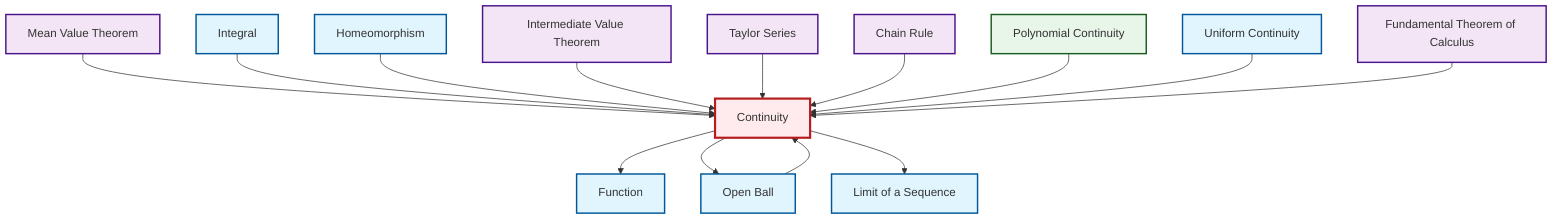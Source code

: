 graph TD
    classDef definition fill:#e1f5fe,stroke:#01579b,stroke-width:2px
    classDef theorem fill:#f3e5f5,stroke:#4a148c,stroke-width:2px
    classDef axiom fill:#fff3e0,stroke:#e65100,stroke-width:2px
    classDef example fill:#e8f5e9,stroke:#1b5e20,stroke-width:2px
    classDef current fill:#ffebee,stroke:#b71c1c,stroke-width:3px
    def-integral["Integral"]:::definition
    def-open-ball["Open Ball"]:::definition
    thm-intermediate-value["Intermediate Value Theorem"]:::theorem
    def-uniform-continuity["Uniform Continuity"]:::definition
    thm-fundamental-calculus["Fundamental Theorem of Calculus"]:::theorem
    def-homeomorphism["Homeomorphism"]:::definition
    def-function["Function"]:::definition
    thm-mean-value["Mean Value Theorem"]:::theorem
    thm-chain-rule["Chain Rule"]:::theorem
    def-continuity["Continuity"]:::definition
    def-limit["Limit of a Sequence"]:::definition
    ex-polynomial-continuity["Polynomial Continuity"]:::example
    thm-taylor-series["Taylor Series"]:::theorem
    def-continuity --> def-function
    thm-mean-value --> def-continuity
    def-integral --> def-continuity
    def-homeomorphism --> def-continuity
    thm-intermediate-value --> def-continuity
    thm-taylor-series --> def-continuity
    def-open-ball --> def-continuity
    def-continuity --> def-open-ball
    def-continuity --> def-limit
    thm-chain-rule --> def-continuity
    ex-polynomial-continuity --> def-continuity
    def-uniform-continuity --> def-continuity
    thm-fundamental-calculus --> def-continuity
    class def-continuity current